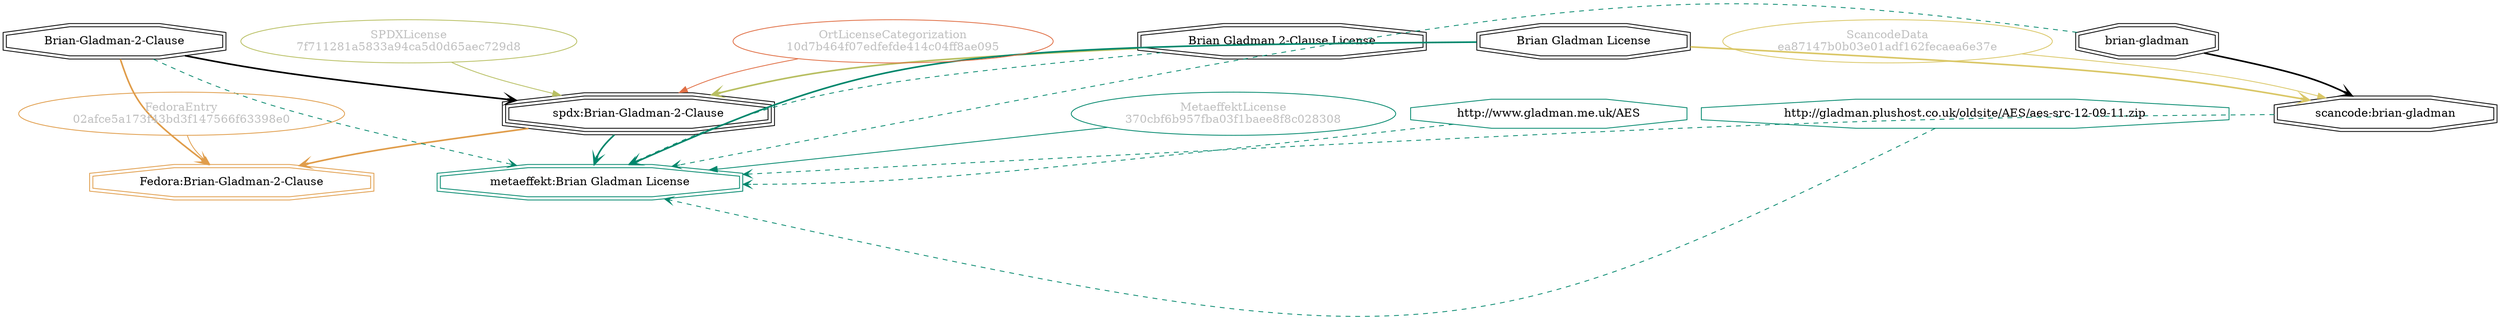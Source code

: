 strict digraph {
    node [shape=box];
    graph [splines=curved];
    725 [label="SPDXLicense\n7f711281a5833a94ca5d0d65aec729d8"
        ,fontcolor=gray
        ,color="#b8bf62"
        ,fillcolor="beige;1"
        ,shape=ellipse];
    726 [label="spdx:Brian-Gladman-2-Clause"
        ,shape=tripleoctagon];
    727 [label="Brian-Gladman-2-Clause"
        ,shape=doubleoctagon];
    728 [label="Brian Gladman 2-Clause License"
        ,shape=doubleoctagon];
    6049 [label="FedoraEntry\n02afce5a173f43bd3f147566f63398e0"
         ,fontcolor=gray
         ,color="#e09d4b"
         ,fillcolor="beige;1"
         ,shape=ellipse];
    6050 [label="Fedora:Brian-Gladman-2-Clause"
         ,color="#e09d4b"
         ,shape=doubleoctagon];
    12545 [label="ScancodeData\nea87147b0b03e01adf162fecaea6e37e"
          ,fontcolor=gray
          ,color="#dac767"
          ,fillcolor="beige;1"
          ,shape=ellipse];
    12546 [label="scancode:brian-gladman"
          ,shape=doubleoctagon];
    12547 [label="brian-gladman"
          ,shape=doubleoctagon];
    12548 [label="Brian Gladman License"
          ,shape=doubleoctagon];
    28555 [label="OrtLicenseCategorization\n10d7b464f07edfefde414c04ff8ae095"
          ,fontcolor=gray
          ,color="#e06f45"
          ,fillcolor="beige;1"
          ,shape=ellipse];
    39643 [label="MetaeffektLicense\n370cbf6b957fba03f1baee8f8c028308"
          ,fontcolor=gray
          ,color="#00876c"
          ,fillcolor="beige;1"
          ,shape=ellipse];
    39644 [label="metaeffekt:Brian Gladman License"
          ,color="#00876c"
          ,shape=doubleoctagon];
    39645 [label="http://www.gladman.me.uk/AES"
          ,color="#00876c"
          ,shape=octagon];
    39647 [label="http://gladman.plushost.co.uk/oldsite/AES/aes-src-12-09-11.zip"
          ,color="#00876c"
          ,shape=octagon];
    725 -> 726 [weight=0.5
               ,color="#b8bf62"];
    726 -> 6050 [style=bold
                ,arrowhead=vee
                ,weight=0.7
                ,color="#e09d4b"];
    726 -> 39644 [style=bold
                 ,arrowhead=vee
                 ,weight=0.7
                 ,color="#00876c"];
    727 -> 726 [style=bold
               ,arrowhead=vee
               ,weight=0.7];
    727 -> 6050 [style=bold
                ,arrowhead=vee
                ,weight=0.7
                ,color="#e09d4b"];
    727 -> 39644 [style=dashed
                 ,arrowhead=vee
                 ,weight=0.5
                 ,color="#00876c"];
    728 -> 726 [style=bold
               ,arrowhead=vee
               ,weight=0.7
               ,color="#b8bf62"];
    728 -> 39644 [style=dashed
                 ,arrowhead=vee
                 ,weight=0.5
                 ,color="#00876c"];
    6049 -> 6050 [weight=0.5
                 ,color="#e09d4b"];
    12545 -> 12546 [weight=0.5
                   ,color="#dac767"];
    12546 -> 39644 [style=dashed
                   ,arrowhead=vee
                   ,weight=0.5
                   ,color="#00876c"];
    12547 -> 12546 [style=bold
                   ,arrowhead=vee
                   ,weight=0.7];
    12547 -> 39644 [style=dashed
                   ,arrowhead=vee
                   ,weight=0.5
                   ,color="#00876c"];
    12548 -> 12546 [style=bold
                   ,arrowhead=vee
                   ,weight=0.7
                   ,color="#dac767"];
    12548 -> 39644 [style=bold
                   ,arrowhead=vee
                   ,weight=0.7
                   ,color="#00876c"];
    12548 -> 39644 [style=bold
                   ,arrowhead=vee
                   ,weight=0.7
                   ,color="#00876c"];
    28555 -> 726 [weight=0.5
                 ,color="#e06f45"];
    39643 -> 39644 [weight=0.5
                   ,color="#00876c"];
    39645 -> 39644 [style=dashed
                   ,arrowhead=vee
                   ,weight=0.5
                   ,color="#00876c"];
    39647 -> 39644 [style=dashed
                   ,arrowhead=vee
                   ,weight=0.5
                   ,color="#00876c"];
}
